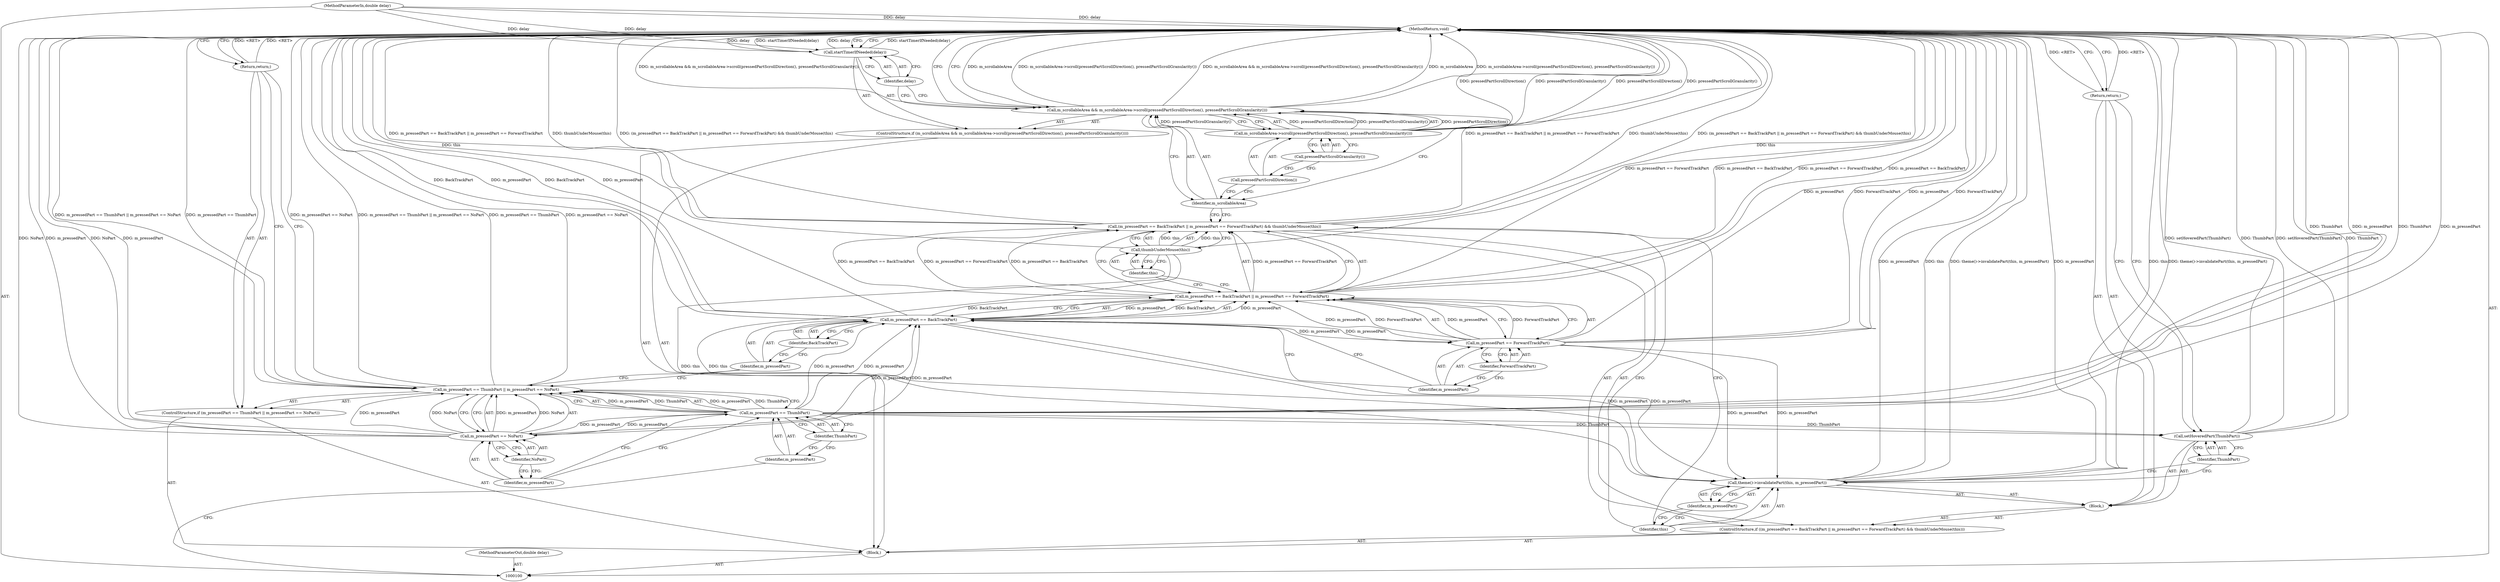 digraph "0_Chrome_294474c162b13937a6474955c6594b3657379c1e" {
"1000138" [label="(MethodReturn,void)"];
"1000101" [label="(MethodParameterIn,double delay)"];
"1000186" [label="(MethodParameterOut,double delay)"];
"1000133" [label="(Call,m_scrollableArea->scroll(pressedPartScrollDirection(), pressedPartScrollGranularity()))"];
"1000130" [label="(ControlStructure,if (m_scrollableArea && m_scrollableArea->scroll(pressedPartScrollDirection(), pressedPartScrollGranularity())))"];
"1000134" [label="(Call,pressedPartScrollDirection())"];
"1000131" [label="(Call,m_scrollableArea && m_scrollableArea->scroll(pressedPartScrollDirection(), pressedPartScrollGranularity()))"];
"1000132" [label="(Identifier,m_scrollableArea)"];
"1000135" [label="(Call,pressedPartScrollGranularity())"];
"1000137" [label="(Identifier,delay)"];
"1000136" [label="(Call,startTimerIfNeeded(delay))"];
"1000102" [label="(Block,)"];
"1000107" [label="(Identifier,ThumbPart)"];
"1000108" [label="(Call,m_pressedPart == NoPart)"];
"1000109" [label="(Identifier,m_pressedPart)"];
"1000103" [label="(ControlStructure,if (m_pressedPart == ThumbPart || m_pressedPart == NoPart))"];
"1000110" [label="(Identifier,NoPart)"];
"1000104" [label="(Call,m_pressedPart == ThumbPart || m_pressedPart == NoPart)"];
"1000105" [label="(Call,m_pressedPart == ThumbPart)"];
"1000106" [label="(Identifier,m_pressedPart)"];
"1000111" [label="(Return,return;)"];
"1000123" [label="(Block,)"];
"1000117" [label="(Identifier,BackTrackPart)"];
"1000112" [label="(ControlStructure,if ((m_pressedPart == BackTrackPart || m_pressedPart == ForwardTrackPart) && thumbUnderMouse(this)))"];
"1000118" [label="(Call,m_pressedPart == ForwardTrackPart)"];
"1000119" [label="(Identifier,m_pressedPart)"];
"1000120" [label="(Identifier,ForwardTrackPart)"];
"1000113" [label="(Call,(m_pressedPart == BackTrackPart || m_pressedPart == ForwardTrackPart) && thumbUnderMouse(this))"];
"1000121" [label="(Call,thumbUnderMouse(this))"];
"1000114" [label="(Call,m_pressedPart == BackTrackPart || m_pressedPart == ForwardTrackPart)"];
"1000115" [label="(Call,m_pressedPart == BackTrackPart)"];
"1000116" [label="(Identifier,m_pressedPart)"];
"1000122" [label="(Identifier,this)"];
"1000125" [label="(Identifier,this)"];
"1000126" [label="(Identifier,m_pressedPart)"];
"1000124" [label="(Call,theme()->invalidatePart(this, m_pressedPart))"];
"1000128" [label="(Identifier,ThumbPart)"];
"1000127" [label="(Call,setHoveredPart(ThumbPart))"];
"1000129" [label="(Return,return;)"];
"1000138" -> "1000100"  [label="AST: "];
"1000138" -> "1000111"  [label="CFG: "];
"1000138" -> "1000129"  [label="CFG: "];
"1000138" -> "1000136"  [label="CFG: "];
"1000138" -> "1000131"  [label="CFG: "];
"1000111" -> "1000138"  [label="DDG: <RET>"];
"1000129" -> "1000138"  [label="DDG: <RET>"];
"1000115" -> "1000138"  [label="DDG: BackTrackPart"];
"1000115" -> "1000138"  [label="DDG: m_pressedPart"];
"1000124" -> "1000138"  [label="DDG: m_pressedPart"];
"1000124" -> "1000138"  [label="DDG: this"];
"1000124" -> "1000138"  [label="DDG: theme()->invalidatePart(this, m_pressedPart)"];
"1000104" -> "1000138"  [label="DDG: m_pressedPart == NoPart"];
"1000104" -> "1000138"  [label="DDG: m_pressedPart == ThumbPart || m_pressedPart == NoPart"];
"1000104" -> "1000138"  [label="DDG: m_pressedPart == ThumbPart"];
"1000105" -> "1000138"  [label="DDG: ThumbPart"];
"1000105" -> "1000138"  [label="DDG: m_pressedPart"];
"1000113" -> "1000138"  [label="DDG: m_pressedPart == BackTrackPart || m_pressedPart == ForwardTrackPart"];
"1000113" -> "1000138"  [label="DDG: thumbUnderMouse(this)"];
"1000113" -> "1000138"  [label="DDG: (m_pressedPart == BackTrackPart || m_pressedPart == ForwardTrackPart) && thumbUnderMouse(this)"];
"1000131" -> "1000138"  [label="DDG: m_scrollableArea"];
"1000131" -> "1000138"  [label="DDG: m_scrollableArea->scroll(pressedPartScrollDirection(), pressedPartScrollGranularity())"];
"1000131" -> "1000138"  [label="DDG: m_scrollableArea && m_scrollableArea->scroll(pressedPartScrollDirection(), pressedPartScrollGranularity())"];
"1000133" -> "1000138"  [label="DDG: pressedPartScrollDirection()"];
"1000133" -> "1000138"  [label="DDG: pressedPartScrollGranularity()"];
"1000127" -> "1000138"  [label="DDG: setHoveredPart(ThumbPart)"];
"1000127" -> "1000138"  [label="DDG: ThumbPart"];
"1000114" -> "1000138"  [label="DDG: m_pressedPart == ForwardTrackPart"];
"1000114" -> "1000138"  [label="DDG: m_pressedPart == BackTrackPart"];
"1000118" -> "1000138"  [label="DDG: m_pressedPart"];
"1000118" -> "1000138"  [label="DDG: ForwardTrackPart"];
"1000101" -> "1000138"  [label="DDG: delay"];
"1000108" -> "1000138"  [label="DDG: NoPart"];
"1000108" -> "1000138"  [label="DDG: m_pressedPart"];
"1000136" -> "1000138"  [label="DDG: startTimerIfNeeded(delay)"];
"1000136" -> "1000138"  [label="DDG: delay"];
"1000121" -> "1000138"  [label="DDG: this"];
"1000101" -> "1000100"  [label="AST: "];
"1000101" -> "1000138"  [label="DDG: delay"];
"1000101" -> "1000136"  [label="DDG: delay"];
"1000186" -> "1000100"  [label="AST: "];
"1000133" -> "1000131"  [label="AST: "];
"1000133" -> "1000135"  [label="CFG: "];
"1000134" -> "1000133"  [label="AST: "];
"1000135" -> "1000133"  [label="AST: "];
"1000131" -> "1000133"  [label="CFG: "];
"1000133" -> "1000138"  [label="DDG: pressedPartScrollDirection()"];
"1000133" -> "1000138"  [label="DDG: pressedPartScrollGranularity()"];
"1000133" -> "1000131"  [label="DDG: pressedPartScrollDirection()"];
"1000133" -> "1000131"  [label="DDG: pressedPartScrollGranularity()"];
"1000130" -> "1000102"  [label="AST: "];
"1000131" -> "1000130"  [label="AST: "];
"1000136" -> "1000130"  [label="AST: "];
"1000134" -> "1000133"  [label="AST: "];
"1000134" -> "1000132"  [label="CFG: "];
"1000135" -> "1000134"  [label="CFG: "];
"1000131" -> "1000130"  [label="AST: "];
"1000131" -> "1000132"  [label="CFG: "];
"1000131" -> "1000133"  [label="CFG: "];
"1000132" -> "1000131"  [label="AST: "];
"1000133" -> "1000131"  [label="AST: "];
"1000137" -> "1000131"  [label="CFG: "];
"1000138" -> "1000131"  [label="CFG: "];
"1000131" -> "1000138"  [label="DDG: m_scrollableArea"];
"1000131" -> "1000138"  [label="DDG: m_scrollableArea->scroll(pressedPartScrollDirection(), pressedPartScrollGranularity())"];
"1000131" -> "1000138"  [label="DDG: m_scrollableArea && m_scrollableArea->scroll(pressedPartScrollDirection(), pressedPartScrollGranularity())"];
"1000133" -> "1000131"  [label="DDG: pressedPartScrollDirection()"];
"1000133" -> "1000131"  [label="DDG: pressedPartScrollGranularity()"];
"1000132" -> "1000131"  [label="AST: "];
"1000132" -> "1000113"  [label="CFG: "];
"1000134" -> "1000132"  [label="CFG: "];
"1000131" -> "1000132"  [label="CFG: "];
"1000135" -> "1000133"  [label="AST: "];
"1000135" -> "1000134"  [label="CFG: "];
"1000133" -> "1000135"  [label="CFG: "];
"1000137" -> "1000136"  [label="AST: "];
"1000137" -> "1000131"  [label="CFG: "];
"1000136" -> "1000137"  [label="CFG: "];
"1000136" -> "1000130"  [label="AST: "];
"1000136" -> "1000137"  [label="CFG: "];
"1000137" -> "1000136"  [label="AST: "];
"1000138" -> "1000136"  [label="CFG: "];
"1000136" -> "1000138"  [label="DDG: startTimerIfNeeded(delay)"];
"1000136" -> "1000138"  [label="DDG: delay"];
"1000101" -> "1000136"  [label="DDG: delay"];
"1000102" -> "1000100"  [label="AST: "];
"1000103" -> "1000102"  [label="AST: "];
"1000112" -> "1000102"  [label="AST: "];
"1000130" -> "1000102"  [label="AST: "];
"1000107" -> "1000105"  [label="AST: "];
"1000107" -> "1000106"  [label="CFG: "];
"1000105" -> "1000107"  [label="CFG: "];
"1000108" -> "1000104"  [label="AST: "];
"1000108" -> "1000110"  [label="CFG: "];
"1000109" -> "1000108"  [label="AST: "];
"1000110" -> "1000108"  [label="AST: "];
"1000104" -> "1000108"  [label="CFG: "];
"1000108" -> "1000138"  [label="DDG: NoPart"];
"1000108" -> "1000138"  [label="DDG: m_pressedPart"];
"1000108" -> "1000104"  [label="DDG: m_pressedPart"];
"1000108" -> "1000104"  [label="DDG: NoPart"];
"1000105" -> "1000108"  [label="DDG: m_pressedPart"];
"1000108" -> "1000115"  [label="DDG: m_pressedPart"];
"1000109" -> "1000108"  [label="AST: "];
"1000109" -> "1000105"  [label="CFG: "];
"1000110" -> "1000109"  [label="CFG: "];
"1000103" -> "1000102"  [label="AST: "];
"1000104" -> "1000103"  [label="AST: "];
"1000111" -> "1000103"  [label="AST: "];
"1000110" -> "1000108"  [label="AST: "];
"1000110" -> "1000109"  [label="CFG: "];
"1000108" -> "1000110"  [label="CFG: "];
"1000104" -> "1000103"  [label="AST: "];
"1000104" -> "1000105"  [label="CFG: "];
"1000104" -> "1000108"  [label="CFG: "];
"1000105" -> "1000104"  [label="AST: "];
"1000108" -> "1000104"  [label="AST: "];
"1000111" -> "1000104"  [label="CFG: "];
"1000116" -> "1000104"  [label="CFG: "];
"1000104" -> "1000138"  [label="DDG: m_pressedPart == NoPart"];
"1000104" -> "1000138"  [label="DDG: m_pressedPart == ThumbPart || m_pressedPart == NoPart"];
"1000104" -> "1000138"  [label="DDG: m_pressedPart == ThumbPart"];
"1000105" -> "1000104"  [label="DDG: m_pressedPart"];
"1000105" -> "1000104"  [label="DDG: ThumbPart"];
"1000108" -> "1000104"  [label="DDG: m_pressedPart"];
"1000108" -> "1000104"  [label="DDG: NoPart"];
"1000105" -> "1000104"  [label="AST: "];
"1000105" -> "1000107"  [label="CFG: "];
"1000106" -> "1000105"  [label="AST: "];
"1000107" -> "1000105"  [label="AST: "];
"1000109" -> "1000105"  [label="CFG: "];
"1000104" -> "1000105"  [label="CFG: "];
"1000105" -> "1000138"  [label="DDG: ThumbPart"];
"1000105" -> "1000138"  [label="DDG: m_pressedPart"];
"1000105" -> "1000104"  [label="DDG: m_pressedPart"];
"1000105" -> "1000104"  [label="DDG: ThumbPart"];
"1000105" -> "1000108"  [label="DDG: m_pressedPart"];
"1000105" -> "1000115"  [label="DDG: m_pressedPart"];
"1000105" -> "1000127"  [label="DDG: ThumbPart"];
"1000106" -> "1000105"  [label="AST: "];
"1000106" -> "1000100"  [label="CFG: "];
"1000107" -> "1000106"  [label="CFG: "];
"1000111" -> "1000103"  [label="AST: "];
"1000111" -> "1000104"  [label="CFG: "];
"1000138" -> "1000111"  [label="CFG: "];
"1000111" -> "1000138"  [label="DDG: <RET>"];
"1000123" -> "1000112"  [label="AST: "];
"1000124" -> "1000123"  [label="AST: "];
"1000127" -> "1000123"  [label="AST: "];
"1000129" -> "1000123"  [label="AST: "];
"1000117" -> "1000115"  [label="AST: "];
"1000117" -> "1000116"  [label="CFG: "];
"1000115" -> "1000117"  [label="CFG: "];
"1000112" -> "1000102"  [label="AST: "];
"1000113" -> "1000112"  [label="AST: "];
"1000123" -> "1000112"  [label="AST: "];
"1000118" -> "1000114"  [label="AST: "];
"1000118" -> "1000120"  [label="CFG: "];
"1000119" -> "1000118"  [label="AST: "];
"1000120" -> "1000118"  [label="AST: "];
"1000114" -> "1000118"  [label="CFG: "];
"1000118" -> "1000138"  [label="DDG: m_pressedPart"];
"1000118" -> "1000138"  [label="DDG: ForwardTrackPart"];
"1000118" -> "1000114"  [label="DDG: m_pressedPart"];
"1000118" -> "1000114"  [label="DDG: ForwardTrackPart"];
"1000115" -> "1000118"  [label="DDG: m_pressedPart"];
"1000118" -> "1000124"  [label="DDG: m_pressedPart"];
"1000119" -> "1000118"  [label="AST: "];
"1000119" -> "1000115"  [label="CFG: "];
"1000120" -> "1000119"  [label="CFG: "];
"1000120" -> "1000118"  [label="AST: "];
"1000120" -> "1000119"  [label="CFG: "];
"1000118" -> "1000120"  [label="CFG: "];
"1000113" -> "1000112"  [label="AST: "];
"1000113" -> "1000114"  [label="CFG: "];
"1000113" -> "1000121"  [label="CFG: "];
"1000114" -> "1000113"  [label="AST: "];
"1000121" -> "1000113"  [label="AST: "];
"1000125" -> "1000113"  [label="CFG: "];
"1000132" -> "1000113"  [label="CFG: "];
"1000113" -> "1000138"  [label="DDG: m_pressedPart == BackTrackPart || m_pressedPart == ForwardTrackPart"];
"1000113" -> "1000138"  [label="DDG: thumbUnderMouse(this)"];
"1000113" -> "1000138"  [label="DDG: (m_pressedPart == BackTrackPart || m_pressedPart == ForwardTrackPart) && thumbUnderMouse(this)"];
"1000114" -> "1000113"  [label="DDG: m_pressedPart == BackTrackPart"];
"1000114" -> "1000113"  [label="DDG: m_pressedPart == ForwardTrackPart"];
"1000121" -> "1000113"  [label="DDG: this"];
"1000121" -> "1000113"  [label="AST: "];
"1000121" -> "1000122"  [label="CFG: "];
"1000122" -> "1000121"  [label="AST: "];
"1000113" -> "1000121"  [label="CFG: "];
"1000121" -> "1000138"  [label="DDG: this"];
"1000121" -> "1000113"  [label="DDG: this"];
"1000121" -> "1000124"  [label="DDG: this"];
"1000114" -> "1000113"  [label="AST: "];
"1000114" -> "1000115"  [label="CFG: "];
"1000114" -> "1000118"  [label="CFG: "];
"1000115" -> "1000114"  [label="AST: "];
"1000118" -> "1000114"  [label="AST: "];
"1000122" -> "1000114"  [label="CFG: "];
"1000113" -> "1000114"  [label="CFG: "];
"1000114" -> "1000138"  [label="DDG: m_pressedPart == ForwardTrackPart"];
"1000114" -> "1000138"  [label="DDG: m_pressedPart == BackTrackPart"];
"1000114" -> "1000113"  [label="DDG: m_pressedPart == BackTrackPart"];
"1000114" -> "1000113"  [label="DDG: m_pressedPart == ForwardTrackPart"];
"1000115" -> "1000114"  [label="DDG: m_pressedPart"];
"1000115" -> "1000114"  [label="DDG: BackTrackPart"];
"1000118" -> "1000114"  [label="DDG: m_pressedPart"];
"1000118" -> "1000114"  [label="DDG: ForwardTrackPart"];
"1000115" -> "1000114"  [label="AST: "];
"1000115" -> "1000117"  [label="CFG: "];
"1000116" -> "1000115"  [label="AST: "];
"1000117" -> "1000115"  [label="AST: "];
"1000119" -> "1000115"  [label="CFG: "];
"1000114" -> "1000115"  [label="CFG: "];
"1000115" -> "1000138"  [label="DDG: BackTrackPart"];
"1000115" -> "1000138"  [label="DDG: m_pressedPart"];
"1000115" -> "1000114"  [label="DDG: m_pressedPart"];
"1000115" -> "1000114"  [label="DDG: BackTrackPart"];
"1000105" -> "1000115"  [label="DDG: m_pressedPart"];
"1000108" -> "1000115"  [label="DDG: m_pressedPart"];
"1000115" -> "1000118"  [label="DDG: m_pressedPart"];
"1000115" -> "1000124"  [label="DDG: m_pressedPart"];
"1000116" -> "1000115"  [label="AST: "];
"1000116" -> "1000104"  [label="CFG: "];
"1000117" -> "1000116"  [label="CFG: "];
"1000122" -> "1000121"  [label="AST: "];
"1000122" -> "1000114"  [label="CFG: "];
"1000121" -> "1000122"  [label="CFG: "];
"1000125" -> "1000124"  [label="AST: "];
"1000125" -> "1000113"  [label="CFG: "];
"1000126" -> "1000125"  [label="CFG: "];
"1000126" -> "1000124"  [label="AST: "];
"1000126" -> "1000125"  [label="CFG: "];
"1000124" -> "1000126"  [label="CFG: "];
"1000124" -> "1000123"  [label="AST: "];
"1000124" -> "1000126"  [label="CFG: "];
"1000125" -> "1000124"  [label="AST: "];
"1000126" -> "1000124"  [label="AST: "];
"1000128" -> "1000124"  [label="CFG: "];
"1000124" -> "1000138"  [label="DDG: m_pressedPart"];
"1000124" -> "1000138"  [label="DDG: this"];
"1000124" -> "1000138"  [label="DDG: theme()->invalidatePart(this, m_pressedPart)"];
"1000121" -> "1000124"  [label="DDG: this"];
"1000118" -> "1000124"  [label="DDG: m_pressedPart"];
"1000115" -> "1000124"  [label="DDG: m_pressedPart"];
"1000128" -> "1000127"  [label="AST: "];
"1000128" -> "1000124"  [label="CFG: "];
"1000127" -> "1000128"  [label="CFG: "];
"1000127" -> "1000123"  [label="AST: "];
"1000127" -> "1000128"  [label="CFG: "];
"1000128" -> "1000127"  [label="AST: "];
"1000129" -> "1000127"  [label="CFG: "];
"1000127" -> "1000138"  [label="DDG: setHoveredPart(ThumbPart)"];
"1000127" -> "1000138"  [label="DDG: ThumbPart"];
"1000105" -> "1000127"  [label="DDG: ThumbPart"];
"1000129" -> "1000123"  [label="AST: "];
"1000129" -> "1000127"  [label="CFG: "];
"1000138" -> "1000129"  [label="CFG: "];
"1000129" -> "1000138"  [label="DDG: <RET>"];
}
